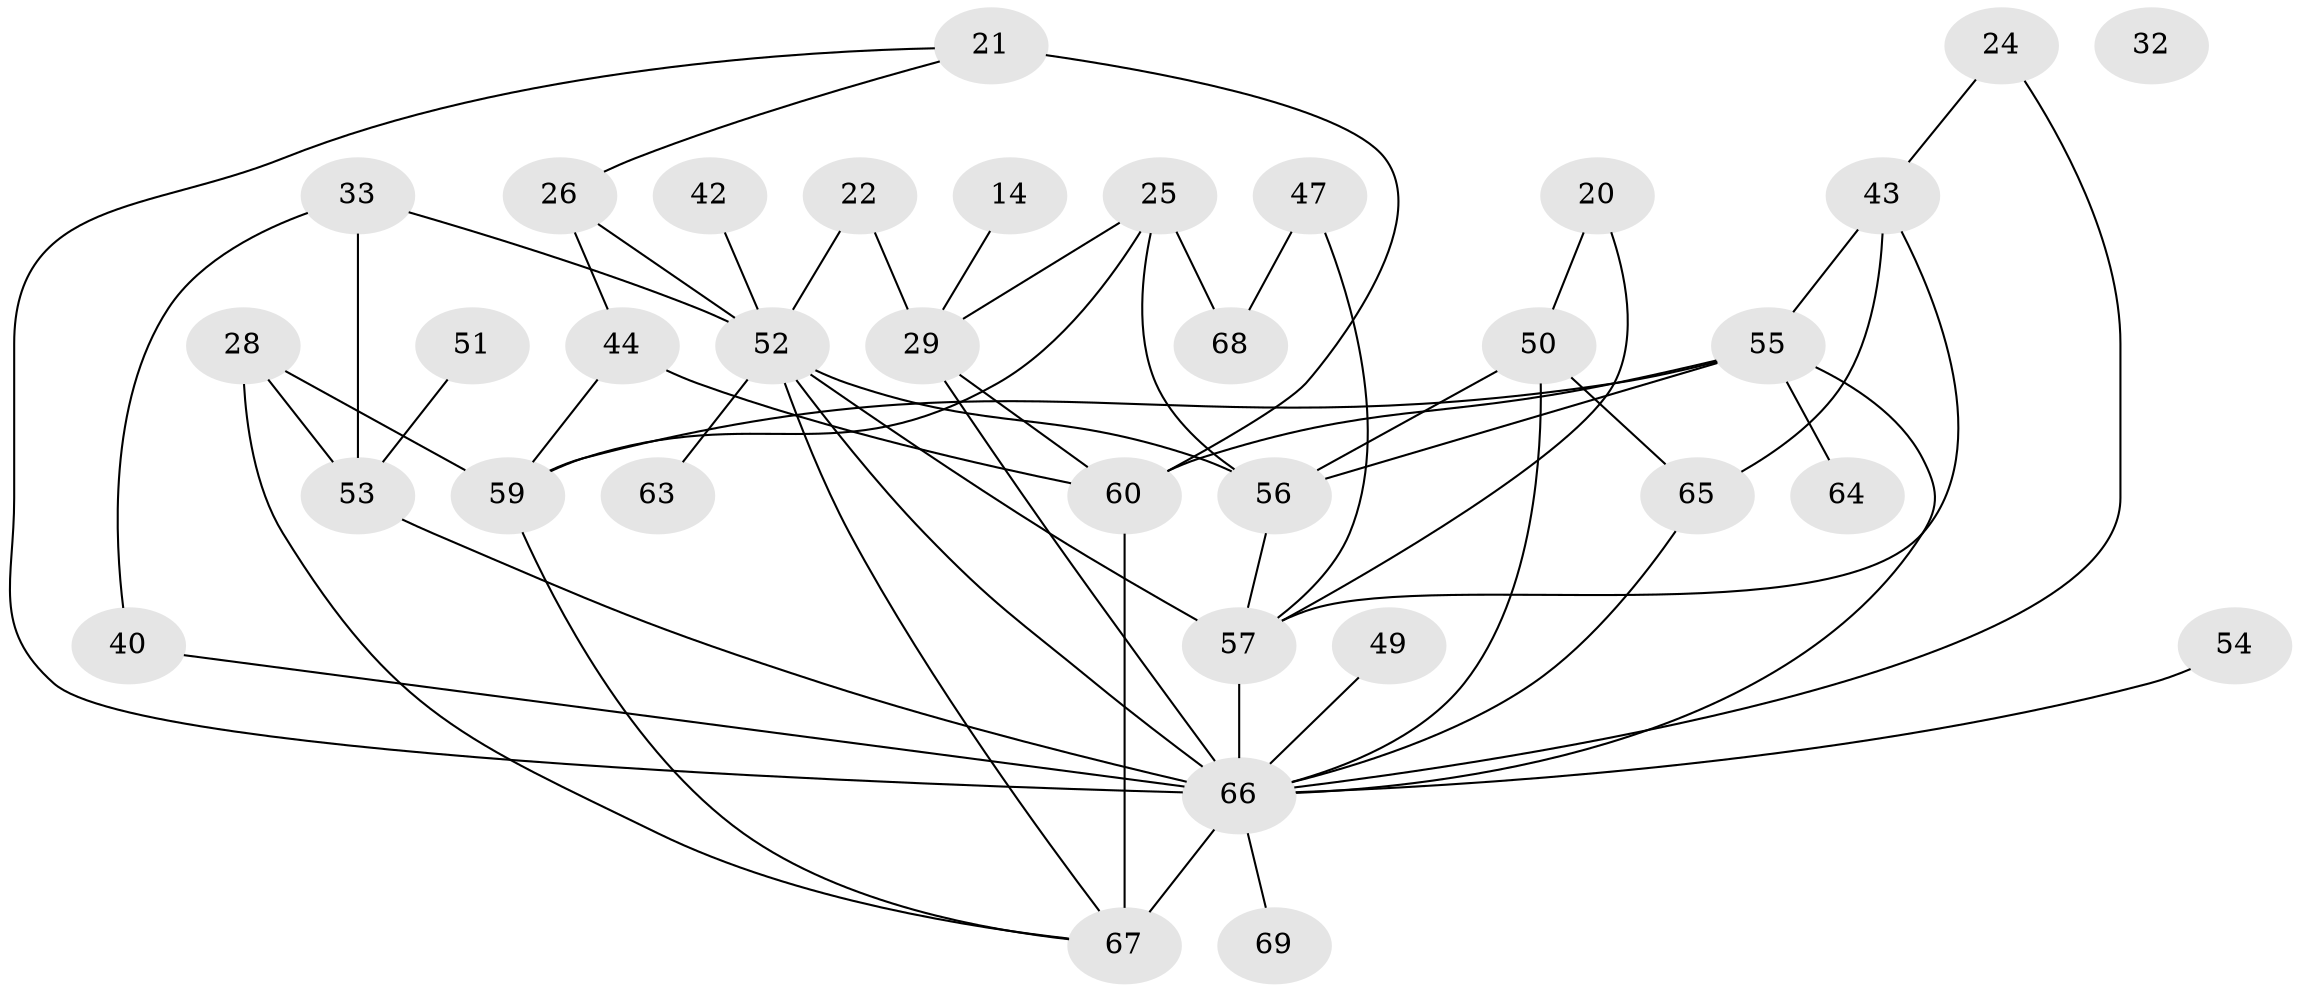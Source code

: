 // original degree distribution, {4: 0.18840579710144928, 5: 0.10144927536231885, 2: 0.2318840579710145, 3: 0.18840579710144928, 6: 0.13043478260869565, 1: 0.11594202898550725, 7: 0.028985507246376812, 0: 0.014492753623188406}
// Generated by graph-tools (version 1.1) at 2025/40/03/09/25 04:40:46]
// undirected, 34 vertices, 57 edges
graph export_dot {
graph [start="1"]
  node [color=gray90,style=filled];
  14;
  20;
  21;
  22;
  24;
  25 [super="+2"];
  26 [super="+15"];
  28;
  29 [super="+9"];
  32;
  33;
  40 [super="+10"];
  42;
  43 [super="+7"];
  44;
  47;
  49;
  50 [super="+45"];
  51;
  52 [super="+17"];
  53 [super="+35"];
  54;
  55 [super="+8+36"];
  56 [super="+48"];
  57 [super="+39"];
  59 [super="+27"];
  60 [super="+46"];
  63;
  64;
  65;
  66 [super="+38+34+61"];
  67 [super="+58+62"];
  68;
  69;
  14 -- 29;
  20 -- 57;
  20 -- 50;
  21 -- 60 [weight=2];
  21 -- 26;
  21 -- 66;
  22 -- 29;
  22 -- 52;
  24 -- 43;
  24 -- 66;
  25 -- 29 [weight=2];
  25 -- 68;
  25 -- 59;
  25 -- 56;
  26 -- 44 [weight=2];
  26 -- 52;
  28 -- 53 [weight=2];
  28 -- 59;
  28 -- 67;
  29 -- 60 [weight=2];
  29 -- 66;
  33 -- 40;
  33 -- 53;
  33 -- 52;
  40 -- 66;
  42 -- 52;
  43 -- 57 [weight=3];
  43 -- 65 [weight=2];
  43 -- 55 [weight=4];
  44 -- 59;
  44 -- 60;
  47 -- 68;
  47 -- 57;
  49 -- 66;
  50 -- 65 [weight=2];
  50 -- 66;
  50 -- 56;
  51 -- 53;
  52 -- 57;
  52 -- 66 [weight=4];
  52 -- 63;
  52 -- 56;
  52 -- 67;
  53 -- 66;
  54 -- 66;
  55 -- 64;
  55 -- 59 [weight=2];
  55 -- 60 [weight=3];
  55 -- 56;
  55 -- 66 [weight=3];
  56 -- 57 [weight=2];
  57 -- 66 [weight=2];
  59 -- 67;
  60 -- 67 [weight=3];
  65 -- 66;
  66 -- 69;
  66 -- 67 [weight=2];
}
